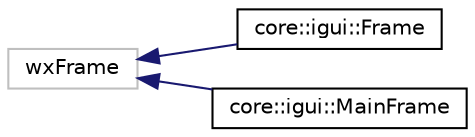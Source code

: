 digraph "Graphical Class Hierarchy"
{
  edge [fontname="Helvetica",fontsize="10",labelfontname="Helvetica",labelfontsize="10"];
  node [fontname="Helvetica",fontsize="10",shape=record];
  rankdir="LR";
  Node1 [label="wxFrame",height=0.2,width=0.4,color="grey75", fillcolor="white", style="filled"];
  Node1 -> Node2 [dir="back",color="midnightblue",fontsize="10",style="solid",fontname="Helvetica"];
  Node2 [label="core::igui::Frame",height=0.2,width=0.4,color="black", fillcolor="white", style="filled",URL="$classcore_1_1igui_1_1_frame.html"];
  Node1 -> Node3 [dir="back",color="midnightblue",fontsize="10",style="solid",fontname="Helvetica"];
  Node3 [label="core::igui::MainFrame",height=0.2,width=0.4,color="black", fillcolor="white", style="filled",URL="$classcore_1_1igui_1_1_main_frame.html"];
}
